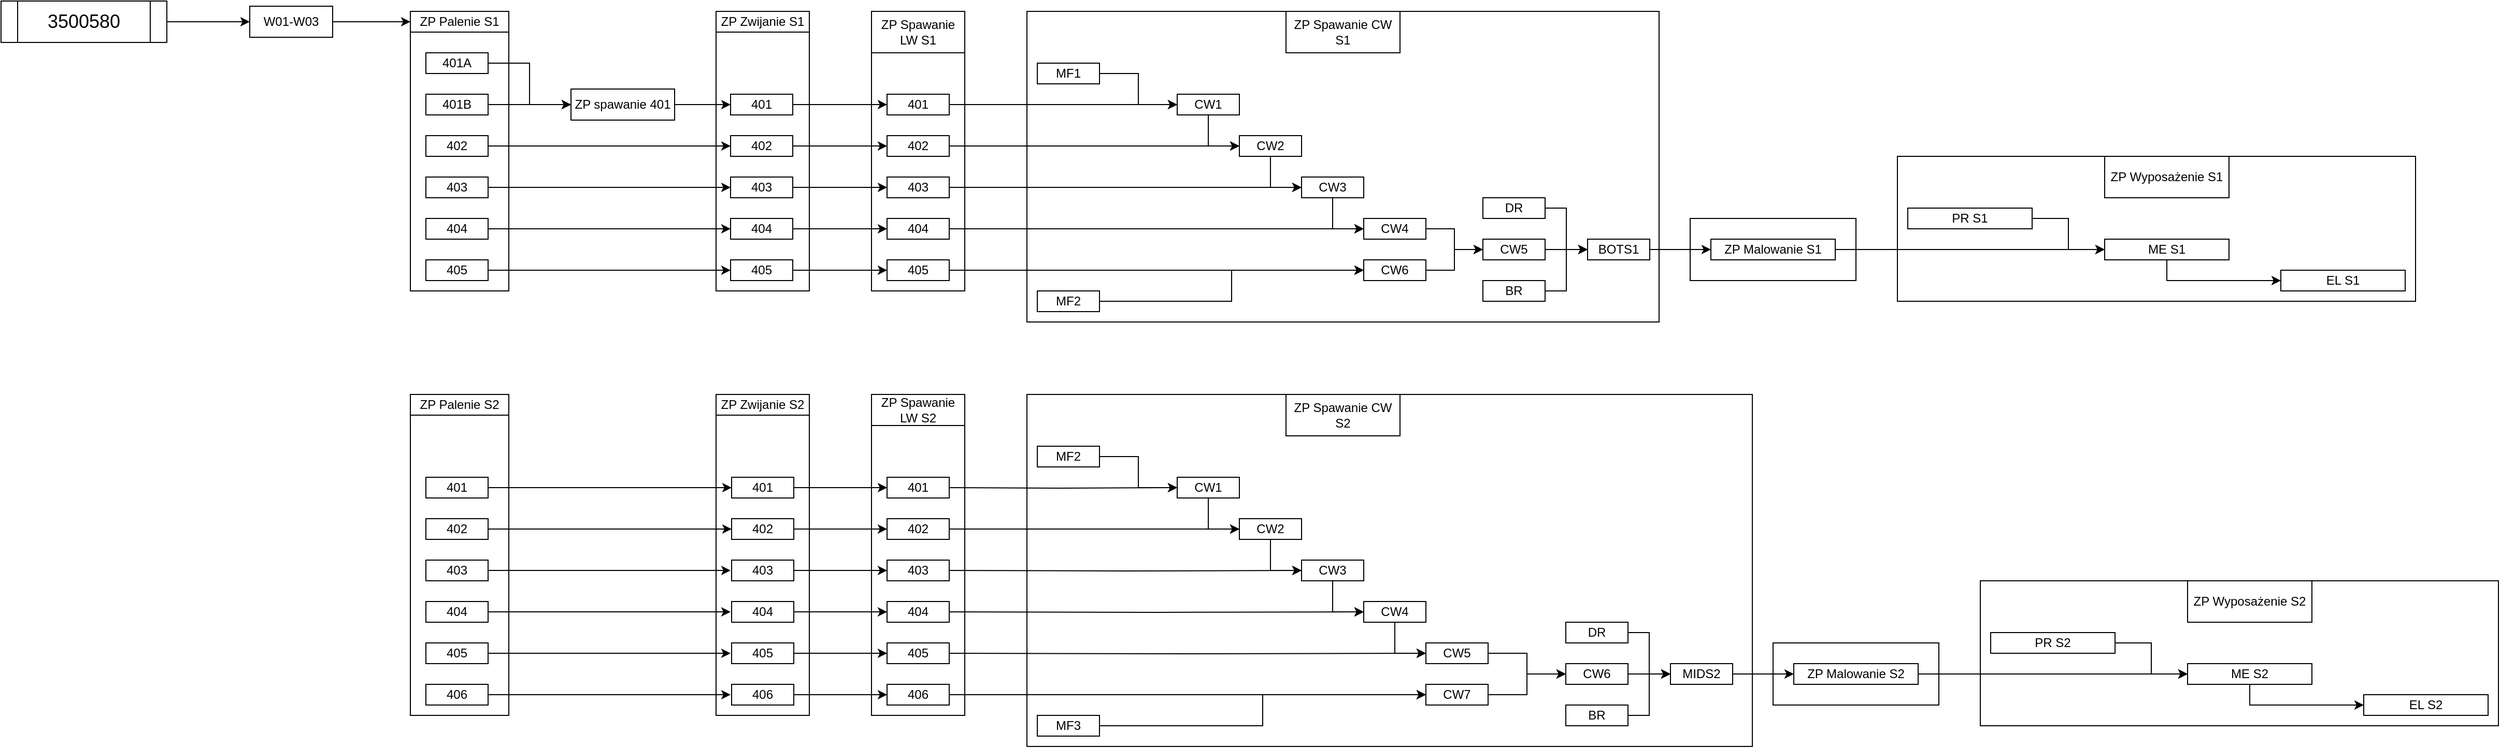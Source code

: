 <mxfile version="24.2.7" type="github">
  <diagram name="Strona-1" id="ludtMGKLYoNglBVRPGG5">
    <mxGraphModel dx="3790" dy="1580" grid="1" gridSize="10" guides="1" tooltips="1" connect="1" arrows="1" fold="1" page="1" pageScale="1" pageWidth="827" pageHeight="1169" math="0" shadow="0">
      <root>
        <mxCell id="0" />
        <mxCell id="1" parent="0" />
        <mxCell id="da1G7Z1QZZnTR9q6aklC-159" value="" style="rounded=0;whiteSpace=wrap;html=1;" vertex="1" parent="1">
          <mxGeometry x="1510" y="360" width="500" height="140" as="geometry" />
        </mxCell>
        <mxCell id="da1G7Z1QZZnTR9q6aklC-158" value="" style="rounded=0;whiteSpace=wrap;html=1;" vertex="1" parent="1">
          <mxGeometry x="1310" y="420" width="160" height="60" as="geometry" />
        </mxCell>
        <mxCell id="da1G7Z1QZZnTR9q6aklC-149" value="" style="rounded=0;whiteSpace=wrap;html=1;" vertex="1" parent="1">
          <mxGeometry x="670" y="220" width="610" height="300" as="geometry" />
        </mxCell>
        <mxCell id="da1G7Z1QZZnTR9q6aklC-117" value="" style="rounded=0;whiteSpace=wrap;html=1;" vertex="1" parent="1">
          <mxGeometry x="520" y="220" width="90" height="270" as="geometry" />
        </mxCell>
        <mxCell id="da1G7Z1QZZnTR9q6aklC-116" value="" style="rounded=0;whiteSpace=wrap;html=1;" vertex="1" parent="1">
          <mxGeometry x="75" y="220" width="95" height="270" as="geometry" />
        </mxCell>
        <mxCell id="da1G7Z1QZZnTR9q6aklC-115" value="" style="rounded=0;whiteSpace=wrap;html=1;" vertex="1" parent="1">
          <mxGeometry x="370" y="220" width="90" height="270" as="geometry" />
        </mxCell>
        <mxCell id="da1G7Z1QZZnTR9q6aklC-8" style="edgeStyle=orthogonalEdgeStyle;rounded=0;orthogonalLoop=1;jettySize=auto;html=1;exitX=1;exitY=0.5;exitDx=0;exitDy=0;entryX=0;entryY=0.5;entryDx=0;entryDy=0;" edge="1" parent="1" source="da1G7Z1QZZnTR9q6aklC-3" target="da1G7Z1QZZnTR9q6aklC-5">
          <mxGeometry relative="1" as="geometry">
            <mxPoint x="80" y="120" as="targetPoint" />
          </mxGeometry>
        </mxCell>
        <mxCell id="da1G7Z1QZZnTR9q6aklC-3" value="&lt;font style=&quot;font-size: 18px;&quot;&gt;3500580&lt;/font&gt;" style="shape=process;whiteSpace=wrap;html=1;backgroundOutline=1;" vertex="1" parent="1">
          <mxGeometry x="-320" y="210" width="160" height="40" as="geometry" />
        </mxCell>
        <mxCell id="da1G7Z1QZZnTR9q6aklC-26" style="edgeStyle=orthogonalEdgeStyle;rounded=0;orthogonalLoop=1;jettySize=auto;html=1;exitX=1;exitY=0.5;exitDx=0;exitDy=0;entryX=0;entryY=0.5;entryDx=0;entryDy=0;" edge="1" parent="1" source="da1G7Z1QZZnTR9q6aklC-5" target="da1G7Z1QZZnTR9q6aklC-11">
          <mxGeometry relative="1" as="geometry" />
        </mxCell>
        <mxCell id="da1G7Z1QZZnTR9q6aklC-5" value="W01-W03" style="rounded=0;whiteSpace=wrap;html=1;" vertex="1" parent="1">
          <mxGeometry x="-80" y="215" width="80" height="30" as="geometry" />
        </mxCell>
        <mxCell id="da1G7Z1QZZnTR9q6aklC-11" value="ZP Palenie S1" style="rounded=0;whiteSpace=wrap;html=1;" vertex="1" parent="1">
          <mxGeometry x="75" y="220" width="95" height="20" as="geometry" />
        </mxCell>
        <mxCell id="da1G7Z1QZZnTR9q6aklC-70" style="edgeStyle=orthogonalEdgeStyle;rounded=0;orthogonalLoop=1;jettySize=auto;html=1;exitX=1;exitY=0.5;exitDx=0;exitDy=0;entryX=0;entryY=0.5;entryDx=0;entryDy=0;" edge="1" parent="1" source="da1G7Z1QZZnTR9q6aklC-61" target="da1G7Z1QZZnTR9q6aklC-67">
          <mxGeometry relative="1" as="geometry">
            <mxPoint x="160" y="290" as="targetPoint" />
            <Array as="points">
              <mxPoint x="190" y="270" />
              <mxPoint x="190" y="310" />
            </Array>
          </mxGeometry>
        </mxCell>
        <mxCell id="da1G7Z1QZZnTR9q6aklC-61" value="401A" style="rounded=0;whiteSpace=wrap;html=1;" vertex="1" parent="1">
          <mxGeometry x="90" y="260" width="60" height="20" as="geometry" />
        </mxCell>
        <mxCell id="da1G7Z1QZZnTR9q6aklC-71" style="edgeStyle=orthogonalEdgeStyle;rounded=0;orthogonalLoop=1;jettySize=auto;html=1;exitX=1;exitY=0.5;exitDx=0;exitDy=0;entryX=0;entryY=0.5;entryDx=0;entryDy=0;" edge="1" parent="1" source="da1G7Z1QZZnTR9q6aklC-62" target="da1G7Z1QZZnTR9q6aklC-67">
          <mxGeometry relative="1" as="geometry">
            <mxPoint x="170" y="299.759" as="targetPoint" />
          </mxGeometry>
        </mxCell>
        <mxCell id="da1G7Z1QZZnTR9q6aklC-62" value="401B" style="rounded=0;whiteSpace=wrap;html=1;" vertex="1" parent="1">
          <mxGeometry x="90" y="300" width="60" height="20" as="geometry" />
        </mxCell>
        <mxCell id="da1G7Z1QZZnTR9q6aklC-79" style="edgeStyle=orthogonalEdgeStyle;rounded=0;orthogonalLoop=1;jettySize=auto;html=1;exitX=1;exitY=0.5;exitDx=0;exitDy=0;entryX=0;entryY=0.5;entryDx=0;entryDy=0;" edge="1" parent="1" source="da1G7Z1QZZnTR9q6aklC-63" target="da1G7Z1QZZnTR9q6aklC-74">
          <mxGeometry relative="1" as="geometry" />
        </mxCell>
        <mxCell id="da1G7Z1QZZnTR9q6aklC-63" value="402" style="rounded=0;whiteSpace=wrap;html=1;" vertex="1" parent="1">
          <mxGeometry x="90" y="340" width="60" height="20" as="geometry" />
        </mxCell>
        <mxCell id="da1G7Z1QZZnTR9q6aklC-80" style="edgeStyle=orthogonalEdgeStyle;rounded=0;orthogonalLoop=1;jettySize=auto;html=1;exitX=1;exitY=0.5;exitDx=0;exitDy=0;entryX=0;entryY=0.5;entryDx=0;entryDy=0;" edge="1" parent="1" source="da1G7Z1QZZnTR9q6aklC-64" target="da1G7Z1QZZnTR9q6aklC-75">
          <mxGeometry relative="1" as="geometry" />
        </mxCell>
        <mxCell id="da1G7Z1QZZnTR9q6aklC-64" value="403" style="rounded=0;whiteSpace=wrap;html=1;" vertex="1" parent="1">
          <mxGeometry x="90" y="380" width="60" height="20" as="geometry" />
        </mxCell>
        <mxCell id="da1G7Z1QZZnTR9q6aklC-81" style="edgeStyle=orthogonalEdgeStyle;rounded=0;orthogonalLoop=1;jettySize=auto;html=1;exitX=1;exitY=0.5;exitDx=0;exitDy=0;entryX=0;entryY=0.5;entryDx=0;entryDy=0;" edge="1" parent="1" source="da1G7Z1QZZnTR9q6aklC-65" target="da1G7Z1QZZnTR9q6aklC-76">
          <mxGeometry relative="1" as="geometry" />
        </mxCell>
        <mxCell id="da1G7Z1QZZnTR9q6aklC-65" value="404" style="rounded=0;whiteSpace=wrap;html=1;" vertex="1" parent="1">
          <mxGeometry x="90" y="420" width="60" height="20" as="geometry" />
        </mxCell>
        <mxCell id="da1G7Z1QZZnTR9q6aklC-82" style="edgeStyle=orthogonalEdgeStyle;rounded=0;orthogonalLoop=1;jettySize=auto;html=1;exitX=1;exitY=0.5;exitDx=0;exitDy=0;entryX=0;entryY=0.5;entryDx=0;entryDy=0;" edge="1" parent="1" source="da1G7Z1QZZnTR9q6aklC-66" target="da1G7Z1QZZnTR9q6aklC-77">
          <mxGeometry relative="1" as="geometry" />
        </mxCell>
        <mxCell id="da1G7Z1QZZnTR9q6aklC-66" value="405" style="rounded=0;whiteSpace=wrap;html=1;" vertex="1" parent="1">
          <mxGeometry x="90" y="460" width="60" height="20" as="geometry" />
        </mxCell>
        <mxCell id="da1G7Z1QZZnTR9q6aklC-78" style="edgeStyle=orthogonalEdgeStyle;rounded=0;orthogonalLoop=1;jettySize=auto;html=1;exitX=1;exitY=0.5;exitDx=0;exitDy=0;entryX=0;entryY=0.5;entryDx=0;entryDy=0;" edge="1" parent="1" source="da1G7Z1QZZnTR9q6aklC-67" target="da1G7Z1QZZnTR9q6aklC-73">
          <mxGeometry relative="1" as="geometry" />
        </mxCell>
        <mxCell id="da1G7Z1QZZnTR9q6aklC-67" value="ZP spawanie 401" style="rounded=0;whiteSpace=wrap;html=1;" vertex="1" parent="1">
          <mxGeometry x="230" y="295" width="100" height="30" as="geometry" />
        </mxCell>
        <mxCell id="da1G7Z1QZZnTR9q6aklC-72" value="ZP Zwijanie S1" style="rounded=0;whiteSpace=wrap;html=1;" vertex="1" parent="1">
          <mxGeometry x="370" y="220" width="90" height="20" as="geometry" />
        </mxCell>
        <mxCell id="da1G7Z1QZZnTR9q6aklC-89" style="edgeStyle=orthogonalEdgeStyle;rounded=0;orthogonalLoop=1;jettySize=auto;html=1;exitX=1;exitY=0.5;exitDx=0;exitDy=0;" edge="1" parent="1" source="da1G7Z1QZZnTR9q6aklC-73" target="da1G7Z1QZZnTR9q6aklC-84">
          <mxGeometry relative="1" as="geometry" />
        </mxCell>
        <mxCell id="da1G7Z1QZZnTR9q6aklC-73" value="401" style="rounded=0;whiteSpace=wrap;html=1;" vertex="1" parent="1">
          <mxGeometry x="384" y="300" width="60" height="20" as="geometry" />
        </mxCell>
        <mxCell id="da1G7Z1QZZnTR9q6aklC-90" style="edgeStyle=orthogonalEdgeStyle;rounded=0;orthogonalLoop=1;jettySize=auto;html=1;exitX=1;exitY=0.5;exitDx=0;exitDy=0;entryX=0;entryY=0.5;entryDx=0;entryDy=0;" edge="1" parent="1" source="da1G7Z1QZZnTR9q6aklC-74" target="da1G7Z1QZZnTR9q6aklC-85">
          <mxGeometry relative="1" as="geometry" />
        </mxCell>
        <mxCell id="da1G7Z1QZZnTR9q6aklC-74" value="402" style="rounded=0;whiteSpace=wrap;html=1;" vertex="1" parent="1">
          <mxGeometry x="384" y="340" width="60" height="20" as="geometry" />
        </mxCell>
        <mxCell id="da1G7Z1QZZnTR9q6aklC-91" style="edgeStyle=orthogonalEdgeStyle;rounded=0;orthogonalLoop=1;jettySize=auto;html=1;exitX=1;exitY=0.5;exitDx=0;exitDy=0;entryX=0;entryY=0.5;entryDx=0;entryDy=0;" edge="1" parent="1" source="da1G7Z1QZZnTR9q6aklC-75" target="da1G7Z1QZZnTR9q6aklC-86">
          <mxGeometry relative="1" as="geometry" />
        </mxCell>
        <mxCell id="da1G7Z1QZZnTR9q6aklC-75" value="403" style="rounded=0;whiteSpace=wrap;html=1;" vertex="1" parent="1">
          <mxGeometry x="384" y="380" width="60" height="20" as="geometry" />
        </mxCell>
        <mxCell id="da1G7Z1QZZnTR9q6aklC-92" style="edgeStyle=orthogonalEdgeStyle;rounded=0;orthogonalLoop=1;jettySize=auto;html=1;exitX=1;exitY=0.5;exitDx=0;exitDy=0;entryX=0;entryY=0.5;entryDx=0;entryDy=0;" edge="1" parent="1" source="da1G7Z1QZZnTR9q6aklC-76" target="da1G7Z1QZZnTR9q6aklC-87">
          <mxGeometry relative="1" as="geometry" />
        </mxCell>
        <mxCell id="da1G7Z1QZZnTR9q6aklC-76" value="404" style="rounded=0;whiteSpace=wrap;html=1;" vertex="1" parent="1">
          <mxGeometry x="384" y="420" width="60" height="20" as="geometry" />
        </mxCell>
        <mxCell id="da1G7Z1QZZnTR9q6aklC-93" style="edgeStyle=orthogonalEdgeStyle;rounded=0;orthogonalLoop=1;jettySize=auto;html=1;exitX=1;exitY=0.5;exitDx=0;exitDy=0;entryX=0;entryY=0.5;entryDx=0;entryDy=0;" edge="1" parent="1" source="da1G7Z1QZZnTR9q6aklC-77" target="da1G7Z1QZZnTR9q6aklC-88">
          <mxGeometry relative="1" as="geometry" />
        </mxCell>
        <mxCell id="da1G7Z1QZZnTR9q6aklC-77" value="405" style="rounded=0;whiteSpace=wrap;html=1;" vertex="1" parent="1">
          <mxGeometry x="384" y="460" width="60" height="20" as="geometry" />
        </mxCell>
        <mxCell id="da1G7Z1QZZnTR9q6aklC-83" value="ZP Spawanie LW S1" style="rounded=0;whiteSpace=wrap;html=1;" vertex="1" parent="1">
          <mxGeometry x="520" y="220" width="90" height="40" as="geometry" />
        </mxCell>
        <mxCell id="da1G7Z1QZZnTR9q6aklC-105" style="edgeStyle=orthogonalEdgeStyle;rounded=0;orthogonalLoop=1;jettySize=auto;html=1;exitX=1;exitY=0.5;exitDx=0;exitDy=0;entryX=0;entryY=0.5;entryDx=0;entryDy=0;" edge="1" parent="1" source="da1G7Z1QZZnTR9q6aklC-84" target="da1G7Z1QZZnTR9q6aklC-96">
          <mxGeometry relative="1" as="geometry" />
        </mxCell>
        <mxCell id="da1G7Z1QZZnTR9q6aklC-84" value="401" style="rounded=0;whiteSpace=wrap;html=1;" vertex="1" parent="1">
          <mxGeometry x="535" y="300" width="60" height="20" as="geometry" />
        </mxCell>
        <mxCell id="da1G7Z1QZZnTR9q6aklC-108" style="edgeStyle=orthogonalEdgeStyle;rounded=0;orthogonalLoop=1;jettySize=auto;html=1;exitX=1;exitY=0.5;exitDx=0;exitDy=0;entryX=0;entryY=0.5;entryDx=0;entryDy=0;" edge="1" parent="1" source="da1G7Z1QZZnTR9q6aklC-85" target="da1G7Z1QZZnTR9q6aklC-107">
          <mxGeometry relative="1" as="geometry">
            <Array as="points">
              <mxPoint x="660" y="350" />
              <mxPoint x="660" y="350" />
            </Array>
          </mxGeometry>
        </mxCell>
        <mxCell id="da1G7Z1QZZnTR9q6aklC-85" value="402" style="rounded=0;whiteSpace=wrap;html=1;" vertex="1" parent="1">
          <mxGeometry x="535" y="340" width="60" height="20" as="geometry" />
        </mxCell>
        <mxCell id="da1G7Z1QZZnTR9q6aklC-112" style="edgeStyle=orthogonalEdgeStyle;rounded=0;orthogonalLoop=1;jettySize=auto;html=1;exitX=1;exitY=0.5;exitDx=0;exitDy=0;entryX=0;entryY=0.5;entryDx=0;entryDy=0;" edge="1" parent="1" source="da1G7Z1QZZnTR9q6aklC-86" target="da1G7Z1QZZnTR9q6aklC-110">
          <mxGeometry relative="1" as="geometry" />
        </mxCell>
        <mxCell id="da1G7Z1QZZnTR9q6aklC-86" value="403" style="rounded=0;whiteSpace=wrap;html=1;" vertex="1" parent="1">
          <mxGeometry x="535" y="380" width="60" height="20" as="geometry" />
        </mxCell>
        <mxCell id="da1G7Z1QZZnTR9q6aklC-124" style="edgeStyle=orthogonalEdgeStyle;rounded=0;orthogonalLoop=1;jettySize=auto;html=1;exitX=1;exitY=0.5;exitDx=0;exitDy=0;entryX=0;entryY=0.5;entryDx=0;entryDy=0;" edge="1" parent="1" source="da1G7Z1QZZnTR9q6aklC-87" target="da1G7Z1QZZnTR9q6aklC-122">
          <mxGeometry relative="1" as="geometry" />
        </mxCell>
        <mxCell id="da1G7Z1QZZnTR9q6aklC-87" value="404" style="rounded=0;whiteSpace=wrap;html=1;" vertex="1" parent="1">
          <mxGeometry x="535" y="420" width="60" height="20" as="geometry" />
        </mxCell>
        <mxCell id="da1G7Z1QZZnTR9q6aklC-127" style="edgeStyle=orthogonalEdgeStyle;rounded=0;orthogonalLoop=1;jettySize=auto;html=1;exitX=1;exitY=0.5;exitDx=0;exitDy=0;" edge="1" parent="1" source="da1G7Z1QZZnTR9q6aklC-88" target="da1G7Z1QZZnTR9q6aklC-125">
          <mxGeometry relative="1" as="geometry" />
        </mxCell>
        <mxCell id="da1G7Z1QZZnTR9q6aklC-88" value="405" style="rounded=0;whiteSpace=wrap;html=1;" vertex="1" parent="1">
          <mxGeometry x="535" y="460" width="60" height="20" as="geometry" />
        </mxCell>
        <mxCell id="da1G7Z1QZZnTR9q6aklC-94" value="ZP Spawanie CW S1" style="rounded=0;whiteSpace=wrap;html=1;" vertex="1" parent="1">
          <mxGeometry x="920" y="220" width="110" height="40" as="geometry" />
        </mxCell>
        <mxCell id="da1G7Z1QZZnTR9q6aklC-144" style="edgeStyle=orthogonalEdgeStyle;rounded=0;orthogonalLoop=1;jettySize=auto;html=1;exitX=1;exitY=0.5;exitDx=0;exitDy=0;entryX=0;entryY=0.5;entryDx=0;entryDy=0;" edge="1" parent="1" source="da1G7Z1QZZnTR9q6aklC-95" target="da1G7Z1QZZnTR9q6aklC-96">
          <mxGeometry relative="1" as="geometry" />
        </mxCell>
        <mxCell id="da1G7Z1QZZnTR9q6aklC-95" value="MF1" style="rounded=0;whiteSpace=wrap;html=1;" vertex="1" parent="1">
          <mxGeometry x="680" y="270" width="60" height="20" as="geometry" />
        </mxCell>
        <mxCell id="da1G7Z1QZZnTR9q6aklC-145" style="edgeStyle=orthogonalEdgeStyle;rounded=0;orthogonalLoop=1;jettySize=auto;html=1;exitX=0.5;exitY=1;exitDx=0;exitDy=0;entryX=0;entryY=0.5;entryDx=0;entryDy=0;" edge="1" parent="1" source="da1G7Z1QZZnTR9q6aklC-96" target="da1G7Z1QZZnTR9q6aklC-107">
          <mxGeometry relative="1" as="geometry" />
        </mxCell>
        <mxCell id="da1G7Z1QZZnTR9q6aklC-96" value="CW1" style="rounded=0;whiteSpace=wrap;html=1;" vertex="1" parent="1">
          <mxGeometry x="815" y="300" width="60" height="20" as="geometry" />
        </mxCell>
        <mxCell id="da1G7Z1QZZnTR9q6aklC-146" style="edgeStyle=orthogonalEdgeStyle;rounded=0;orthogonalLoop=1;jettySize=auto;html=1;exitX=0.5;exitY=1;exitDx=0;exitDy=0;entryX=0;entryY=0.5;entryDx=0;entryDy=0;" edge="1" parent="1" source="da1G7Z1QZZnTR9q6aklC-107" target="da1G7Z1QZZnTR9q6aklC-110">
          <mxGeometry relative="1" as="geometry" />
        </mxCell>
        <mxCell id="da1G7Z1QZZnTR9q6aklC-107" value="CW2" style="rounded=0;whiteSpace=wrap;html=1;" vertex="1" parent="1">
          <mxGeometry x="875" y="340" width="60" height="20" as="geometry" />
        </mxCell>
        <mxCell id="da1G7Z1QZZnTR9q6aklC-147" style="edgeStyle=orthogonalEdgeStyle;rounded=0;orthogonalLoop=1;jettySize=auto;html=1;exitX=0.5;exitY=1;exitDx=0;exitDy=0;entryX=0;entryY=0.5;entryDx=0;entryDy=0;" edge="1" parent="1" source="da1G7Z1QZZnTR9q6aklC-110" target="da1G7Z1QZZnTR9q6aklC-122">
          <mxGeometry relative="1" as="geometry" />
        </mxCell>
        <mxCell id="da1G7Z1QZZnTR9q6aklC-110" value="CW3" style="rounded=0;whiteSpace=wrap;html=1;" vertex="1" parent="1">
          <mxGeometry x="935" y="380" width="60" height="20" as="geometry" />
        </mxCell>
        <mxCell id="da1G7Z1QZZnTR9q6aklC-130" style="edgeStyle=orthogonalEdgeStyle;rounded=0;orthogonalLoop=1;jettySize=auto;html=1;exitX=1;exitY=0.5;exitDx=0;exitDy=0;entryX=0;entryY=0.5;entryDx=0;entryDy=0;" edge="1" parent="1" source="da1G7Z1QZZnTR9q6aklC-122" target="da1G7Z1QZZnTR9q6aklC-129">
          <mxGeometry relative="1" as="geometry" />
        </mxCell>
        <mxCell id="da1G7Z1QZZnTR9q6aklC-122" value="CW4" style="rounded=0;whiteSpace=wrap;html=1;" vertex="1" parent="1">
          <mxGeometry x="995" y="420" width="60" height="20" as="geometry" />
        </mxCell>
        <mxCell id="da1G7Z1QZZnTR9q6aklC-131" style="edgeStyle=orthogonalEdgeStyle;rounded=0;orthogonalLoop=1;jettySize=auto;html=1;exitX=1;exitY=0.5;exitDx=0;exitDy=0;entryX=0;entryY=0.5;entryDx=0;entryDy=0;" edge="1" parent="1" source="da1G7Z1QZZnTR9q6aklC-125" target="da1G7Z1QZZnTR9q6aklC-129">
          <mxGeometry relative="1" as="geometry" />
        </mxCell>
        <mxCell id="da1G7Z1QZZnTR9q6aklC-125" value="CW6" style="rounded=0;whiteSpace=wrap;html=1;" vertex="1" parent="1">
          <mxGeometry x="995" y="460" width="60" height="20" as="geometry" />
        </mxCell>
        <mxCell id="da1G7Z1QZZnTR9q6aklC-148" style="edgeStyle=orthogonalEdgeStyle;rounded=0;orthogonalLoop=1;jettySize=auto;html=1;exitX=1;exitY=0.5;exitDx=0;exitDy=0;entryX=0;entryY=0.5;entryDx=0;entryDy=0;" edge="1" parent="1" source="da1G7Z1QZZnTR9q6aklC-126" target="da1G7Z1QZZnTR9q6aklC-125">
          <mxGeometry relative="1" as="geometry" />
        </mxCell>
        <mxCell id="da1G7Z1QZZnTR9q6aklC-126" value="MF2" style="rounded=0;whiteSpace=wrap;html=1;" vertex="1" parent="1">
          <mxGeometry x="680" y="490" width="60" height="20" as="geometry" />
        </mxCell>
        <mxCell id="da1G7Z1QZZnTR9q6aklC-140" style="edgeStyle=orthogonalEdgeStyle;rounded=0;orthogonalLoop=1;jettySize=auto;html=1;exitX=1;exitY=0.5;exitDx=0;exitDy=0;" edge="1" parent="1" source="da1G7Z1QZZnTR9q6aklC-129" target="da1G7Z1QZZnTR9q6aklC-138">
          <mxGeometry relative="1" as="geometry" />
        </mxCell>
        <mxCell id="da1G7Z1QZZnTR9q6aklC-129" value="CW5" style="rounded=0;whiteSpace=wrap;html=1;" vertex="1" parent="1">
          <mxGeometry x="1110" y="440" width="60" height="20" as="geometry" />
        </mxCell>
        <mxCell id="da1G7Z1QZZnTR9q6aklC-142" style="edgeStyle=orthogonalEdgeStyle;rounded=0;orthogonalLoop=1;jettySize=auto;html=1;exitX=1;exitY=0.5;exitDx=0;exitDy=0;entryX=0;entryY=0.5;entryDx=0;entryDy=0;" edge="1" parent="1" source="da1G7Z1QZZnTR9q6aklC-136" target="da1G7Z1QZZnTR9q6aklC-138">
          <mxGeometry relative="1" as="geometry" />
        </mxCell>
        <mxCell id="da1G7Z1QZZnTR9q6aklC-136" value="BR" style="rounded=0;whiteSpace=wrap;html=1;" vertex="1" parent="1">
          <mxGeometry x="1110" y="480" width="60" height="20" as="geometry" />
        </mxCell>
        <mxCell id="da1G7Z1QZZnTR9q6aklC-143" style="edgeStyle=orthogonalEdgeStyle;rounded=0;orthogonalLoop=1;jettySize=auto;html=1;exitX=1;exitY=0.5;exitDx=0;exitDy=0;entryX=0;entryY=0.5;entryDx=0;entryDy=0;" edge="1" parent="1" source="da1G7Z1QZZnTR9q6aklC-137" target="da1G7Z1QZZnTR9q6aklC-138">
          <mxGeometry relative="1" as="geometry" />
        </mxCell>
        <mxCell id="da1G7Z1QZZnTR9q6aklC-137" value="DR" style="rounded=0;whiteSpace=wrap;html=1;" vertex="1" parent="1">
          <mxGeometry x="1110" y="400" width="60" height="20" as="geometry" />
        </mxCell>
        <mxCell id="da1G7Z1QZZnTR9q6aklC-151" style="edgeStyle=orthogonalEdgeStyle;rounded=0;orthogonalLoop=1;jettySize=auto;html=1;exitX=1;exitY=0.5;exitDx=0;exitDy=0;entryX=0;entryY=0.5;entryDx=0;entryDy=0;" edge="1" parent="1" source="da1G7Z1QZZnTR9q6aklC-138" target="da1G7Z1QZZnTR9q6aklC-150">
          <mxGeometry relative="1" as="geometry" />
        </mxCell>
        <mxCell id="da1G7Z1QZZnTR9q6aklC-138" value="BOTS1" style="rounded=0;whiteSpace=wrap;html=1;" vertex="1" parent="1">
          <mxGeometry x="1211" y="440" width="60" height="20" as="geometry" />
        </mxCell>
        <mxCell id="da1G7Z1QZZnTR9q6aklC-155" style="edgeStyle=orthogonalEdgeStyle;rounded=0;orthogonalLoop=1;jettySize=auto;html=1;exitX=1;exitY=0.5;exitDx=0;exitDy=0;entryX=0;entryY=0.5;entryDx=0;entryDy=0;" edge="1" parent="1" source="da1G7Z1QZZnTR9q6aklC-150" target="da1G7Z1QZZnTR9q6aklC-153">
          <mxGeometry relative="1" as="geometry">
            <Array as="points">
              <mxPoint x="1610" y="450" />
              <mxPoint x="1610" y="450" />
            </Array>
          </mxGeometry>
        </mxCell>
        <mxCell id="da1G7Z1QZZnTR9q6aklC-150" value="ZP Malowanie S1" style="rounded=0;whiteSpace=wrap;html=1;" vertex="1" parent="1">
          <mxGeometry x="1330" y="440" width="120" height="20" as="geometry" />
        </mxCell>
        <mxCell id="da1G7Z1QZZnTR9q6aklC-154" style="edgeStyle=orthogonalEdgeStyle;rounded=0;orthogonalLoop=1;jettySize=auto;html=1;exitX=1;exitY=0.5;exitDx=0;exitDy=0;entryX=0;entryY=0.5;entryDx=0;entryDy=0;" edge="1" parent="1" source="da1G7Z1QZZnTR9q6aklC-152" target="da1G7Z1QZZnTR9q6aklC-153">
          <mxGeometry relative="1" as="geometry" />
        </mxCell>
        <mxCell id="da1G7Z1QZZnTR9q6aklC-152" value="PR S1" style="rounded=0;whiteSpace=wrap;html=1;" vertex="1" parent="1">
          <mxGeometry x="1520" y="410" width="120" height="20" as="geometry" />
        </mxCell>
        <mxCell id="da1G7Z1QZZnTR9q6aklC-157" style="edgeStyle=orthogonalEdgeStyle;rounded=0;orthogonalLoop=1;jettySize=auto;html=1;exitX=0.5;exitY=1;exitDx=0;exitDy=0;entryX=0;entryY=0.5;entryDx=0;entryDy=0;" edge="1" parent="1" source="da1G7Z1QZZnTR9q6aklC-153" target="da1G7Z1QZZnTR9q6aklC-156">
          <mxGeometry relative="1" as="geometry" />
        </mxCell>
        <mxCell id="da1G7Z1QZZnTR9q6aklC-153" value="ME S1" style="rounded=0;whiteSpace=wrap;html=1;" vertex="1" parent="1">
          <mxGeometry x="1710" y="440" width="120" height="20" as="geometry" />
        </mxCell>
        <mxCell id="da1G7Z1QZZnTR9q6aklC-156" value="EL S1" style="rounded=0;whiteSpace=wrap;html=1;" vertex="1" parent="1">
          <mxGeometry x="1880" y="470" width="120" height="20" as="geometry" />
        </mxCell>
        <mxCell id="da1G7Z1QZZnTR9q6aklC-160" value="ZP Wyposażenie S1" style="rounded=0;whiteSpace=wrap;html=1;" vertex="1" parent="1">
          <mxGeometry x="1710" y="360" width="120" height="40" as="geometry" />
        </mxCell>
        <mxCell id="da1G7Z1QZZnTR9q6aklC-161" value="" style="rounded=0;whiteSpace=wrap;html=1;" vertex="1" parent="1">
          <mxGeometry x="1590" y="770" width="500" height="140" as="geometry" />
        </mxCell>
        <mxCell id="da1G7Z1QZZnTR9q6aklC-162" value="" style="rounded=0;whiteSpace=wrap;html=1;" vertex="1" parent="1">
          <mxGeometry x="1390" y="830" width="160" height="60" as="geometry" />
        </mxCell>
        <mxCell id="da1G7Z1QZZnTR9q6aklC-163" value="" style="rounded=0;whiteSpace=wrap;html=1;" vertex="1" parent="1">
          <mxGeometry x="670" y="590" width="700" height="340" as="geometry" />
        </mxCell>
        <mxCell id="da1G7Z1QZZnTR9q6aklC-164" value="" style="rounded=0;whiteSpace=wrap;html=1;" vertex="1" parent="1">
          <mxGeometry x="520" y="590" width="90" height="310" as="geometry" />
        </mxCell>
        <mxCell id="da1G7Z1QZZnTR9q6aklC-165" value="" style="rounded=0;whiteSpace=wrap;html=1;" vertex="1" parent="1">
          <mxGeometry x="75" y="590" width="95" height="310" as="geometry" />
        </mxCell>
        <mxCell id="da1G7Z1QZZnTR9q6aklC-166" value="" style="rounded=0;whiteSpace=wrap;html=1;" vertex="1" parent="1">
          <mxGeometry x="370" y="590" width="90" height="310" as="geometry" />
        </mxCell>
        <mxCell id="da1G7Z1QZZnTR9q6aklC-167" value="ZP Palenie S2" style="rounded=0;whiteSpace=wrap;html=1;" vertex="1" parent="1">
          <mxGeometry x="75" y="590" width="95" height="20" as="geometry" />
        </mxCell>
        <mxCell id="da1G7Z1QZZnTR9q6aklC-249" style="edgeStyle=orthogonalEdgeStyle;rounded=0;orthogonalLoop=1;jettySize=auto;html=1;exitX=1;exitY=0.5;exitDx=0;exitDy=0;" edge="1" parent="1" source="da1G7Z1QZZnTR9q6aklC-169" target="da1G7Z1QZZnTR9q6aklC-237">
          <mxGeometry relative="1" as="geometry" />
        </mxCell>
        <mxCell id="da1G7Z1QZZnTR9q6aklC-169" value="401" style="rounded=0;whiteSpace=wrap;html=1;" vertex="1" parent="1">
          <mxGeometry x="90" y="670" width="60" height="20" as="geometry" />
        </mxCell>
        <mxCell id="da1G7Z1QZZnTR9q6aklC-250" style="edgeStyle=orthogonalEdgeStyle;rounded=0;orthogonalLoop=1;jettySize=auto;html=1;exitX=1;exitY=0.5;exitDx=0;exitDy=0;" edge="1" parent="1" source="da1G7Z1QZZnTR9q6aklC-171" target="da1G7Z1QZZnTR9q6aklC-238">
          <mxGeometry relative="1" as="geometry" />
        </mxCell>
        <mxCell id="da1G7Z1QZZnTR9q6aklC-171" value="402" style="rounded=0;whiteSpace=wrap;html=1;" vertex="1" parent="1">
          <mxGeometry x="90" y="710" width="60" height="20" as="geometry" />
        </mxCell>
        <mxCell id="da1G7Z1QZZnTR9q6aklC-172" style="edgeStyle=orthogonalEdgeStyle;rounded=0;orthogonalLoop=1;jettySize=auto;html=1;exitX=1;exitY=0.5;exitDx=0;exitDy=0;entryX=0;entryY=0.5;entryDx=0;entryDy=0;" edge="1" parent="1" source="da1G7Z1QZZnTR9q6aklC-173">
          <mxGeometry relative="1" as="geometry">
            <mxPoint x="384" y="760" as="targetPoint" />
          </mxGeometry>
        </mxCell>
        <mxCell id="da1G7Z1QZZnTR9q6aklC-173" value="403" style="rounded=0;whiteSpace=wrap;html=1;" vertex="1" parent="1">
          <mxGeometry x="90" y="750" width="60" height="20" as="geometry" />
        </mxCell>
        <mxCell id="da1G7Z1QZZnTR9q6aklC-174" style="edgeStyle=orthogonalEdgeStyle;rounded=0;orthogonalLoop=1;jettySize=auto;html=1;exitX=1;exitY=0.5;exitDx=0;exitDy=0;entryX=0;entryY=0.5;entryDx=0;entryDy=0;" edge="1" parent="1" source="da1G7Z1QZZnTR9q6aklC-175">
          <mxGeometry relative="1" as="geometry">
            <mxPoint x="384" y="800" as="targetPoint" />
          </mxGeometry>
        </mxCell>
        <mxCell id="da1G7Z1QZZnTR9q6aklC-175" value="404" style="rounded=0;whiteSpace=wrap;html=1;" vertex="1" parent="1">
          <mxGeometry x="90" y="790" width="60" height="20" as="geometry" />
        </mxCell>
        <mxCell id="da1G7Z1QZZnTR9q6aklC-176" style="edgeStyle=orthogonalEdgeStyle;rounded=0;orthogonalLoop=1;jettySize=auto;html=1;exitX=1;exitY=0.5;exitDx=0;exitDy=0;entryX=0;entryY=0.5;entryDx=0;entryDy=0;" edge="1" parent="1" source="da1G7Z1QZZnTR9q6aklC-177">
          <mxGeometry relative="1" as="geometry">
            <mxPoint x="384" y="840" as="targetPoint" />
          </mxGeometry>
        </mxCell>
        <mxCell id="da1G7Z1QZZnTR9q6aklC-177" value="405" style="rounded=0;whiteSpace=wrap;html=1;" vertex="1" parent="1">
          <mxGeometry x="90" y="830" width="60" height="20" as="geometry" />
        </mxCell>
        <mxCell id="da1G7Z1QZZnTR9q6aklC-178" style="edgeStyle=orthogonalEdgeStyle;rounded=0;orthogonalLoop=1;jettySize=auto;html=1;exitX=1;exitY=0.5;exitDx=0;exitDy=0;entryX=0;entryY=0.5;entryDx=0;entryDy=0;" edge="1" parent="1" source="da1G7Z1QZZnTR9q6aklC-179">
          <mxGeometry relative="1" as="geometry">
            <mxPoint x="384" y="880" as="targetPoint" />
          </mxGeometry>
        </mxCell>
        <mxCell id="da1G7Z1QZZnTR9q6aklC-179" value="406" style="rounded=0;whiteSpace=wrap;html=1;" vertex="1" parent="1">
          <mxGeometry x="90" y="870" width="60" height="20" as="geometry" />
        </mxCell>
        <mxCell id="da1G7Z1QZZnTR9q6aklC-182" value="ZP Zwijanie S2" style="rounded=0;whiteSpace=wrap;html=1;" vertex="1" parent="1">
          <mxGeometry x="370" y="590" width="90" height="20" as="geometry" />
        </mxCell>
        <mxCell id="da1G7Z1QZZnTR9q6aklC-193" value="ZP Spawanie LW S2" style="rounded=0;whiteSpace=wrap;html=1;" vertex="1" parent="1">
          <mxGeometry x="520" y="590" width="90" height="30" as="geometry" />
        </mxCell>
        <mxCell id="da1G7Z1QZZnTR9q6aklC-194" style="edgeStyle=orthogonalEdgeStyle;rounded=0;orthogonalLoop=1;jettySize=auto;html=1;exitX=1;exitY=0.5;exitDx=0;exitDy=0;entryX=0;entryY=0.5;entryDx=0;entryDy=0;" edge="1" parent="1" target="da1G7Z1QZZnTR9q6aklC-208">
          <mxGeometry relative="1" as="geometry">
            <mxPoint x="595" y="680" as="sourcePoint" />
          </mxGeometry>
        </mxCell>
        <mxCell id="da1G7Z1QZZnTR9q6aklC-196" style="edgeStyle=orthogonalEdgeStyle;rounded=0;orthogonalLoop=1;jettySize=auto;html=1;exitX=1;exitY=0.5;exitDx=0;exitDy=0;entryX=0;entryY=0.5;entryDx=0;entryDy=0;" edge="1" parent="1" target="da1G7Z1QZZnTR9q6aklC-210">
          <mxGeometry relative="1" as="geometry">
            <Array as="points">
              <mxPoint x="660" y="720" />
              <mxPoint x="660" y="720" />
            </Array>
            <mxPoint x="595" y="720" as="sourcePoint" />
          </mxGeometry>
        </mxCell>
        <mxCell id="da1G7Z1QZZnTR9q6aklC-198" style="edgeStyle=orthogonalEdgeStyle;rounded=0;orthogonalLoop=1;jettySize=auto;html=1;exitX=1;exitY=0.5;exitDx=0;exitDy=0;entryX=0;entryY=0.5;entryDx=0;entryDy=0;" edge="1" parent="1" target="da1G7Z1QZZnTR9q6aklC-212">
          <mxGeometry relative="1" as="geometry">
            <mxPoint x="595" y="760" as="sourcePoint" />
          </mxGeometry>
        </mxCell>
        <mxCell id="da1G7Z1QZZnTR9q6aklC-200" style="edgeStyle=orthogonalEdgeStyle;rounded=0;orthogonalLoop=1;jettySize=auto;html=1;exitX=1;exitY=0.5;exitDx=0;exitDy=0;entryX=0;entryY=0.5;entryDx=0;entryDy=0;" edge="1" parent="1" target="da1G7Z1QZZnTR9q6aklC-214">
          <mxGeometry relative="1" as="geometry">
            <mxPoint x="595" y="800" as="sourcePoint" />
          </mxGeometry>
        </mxCell>
        <mxCell id="da1G7Z1QZZnTR9q6aklC-202" style="edgeStyle=orthogonalEdgeStyle;rounded=0;orthogonalLoop=1;jettySize=auto;html=1;exitX=1;exitY=0.5;exitDx=0;exitDy=0;" edge="1" parent="1" target="da1G7Z1QZZnTR9q6aklC-257">
          <mxGeometry relative="1" as="geometry">
            <mxPoint x="595" y="840" as="sourcePoint" />
          </mxGeometry>
        </mxCell>
        <mxCell id="da1G7Z1QZZnTR9q6aklC-204" value="ZP Spawanie CW S2" style="rounded=0;whiteSpace=wrap;html=1;" vertex="1" parent="1">
          <mxGeometry x="920" y="590" width="110" height="40" as="geometry" />
        </mxCell>
        <mxCell id="da1G7Z1QZZnTR9q6aklC-205" style="edgeStyle=orthogonalEdgeStyle;rounded=0;orthogonalLoop=1;jettySize=auto;html=1;exitX=1;exitY=0.5;exitDx=0;exitDy=0;entryX=0;entryY=0.5;entryDx=0;entryDy=0;" edge="1" parent="1" source="da1G7Z1QZZnTR9q6aklC-206" target="da1G7Z1QZZnTR9q6aklC-208">
          <mxGeometry relative="1" as="geometry" />
        </mxCell>
        <mxCell id="da1G7Z1QZZnTR9q6aklC-206" value="MF2" style="rounded=0;whiteSpace=wrap;html=1;" vertex="1" parent="1">
          <mxGeometry x="680" y="640" width="60" height="20" as="geometry" />
        </mxCell>
        <mxCell id="da1G7Z1QZZnTR9q6aklC-207" style="edgeStyle=orthogonalEdgeStyle;rounded=0;orthogonalLoop=1;jettySize=auto;html=1;exitX=0.5;exitY=1;exitDx=0;exitDy=0;entryX=0;entryY=0.5;entryDx=0;entryDy=0;" edge="1" parent="1" source="da1G7Z1QZZnTR9q6aklC-208" target="da1G7Z1QZZnTR9q6aklC-210">
          <mxGeometry relative="1" as="geometry" />
        </mxCell>
        <mxCell id="da1G7Z1QZZnTR9q6aklC-208" value="CW1" style="rounded=0;whiteSpace=wrap;html=1;" vertex="1" parent="1">
          <mxGeometry x="815" y="670" width="60" height="20" as="geometry" />
        </mxCell>
        <mxCell id="da1G7Z1QZZnTR9q6aklC-209" style="edgeStyle=orthogonalEdgeStyle;rounded=0;orthogonalLoop=1;jettySize=auto;html=1;exitX=0.5;exitY=1;exitDx=0;exitDy=0;entryX=0;entryY=0.5;entryDx=0;entryDy=0;" edge="1" parent="1" source="da1G7Z1QZZnTR9q6aklC-210" target="da1G7Z1QZZnTR9q6aklC-212">
          <mxGeometry relative="1" as="geometry" />
        </mxCell>
        <mxCell id="da1G7Z1QZZnTR9q6aklC-210" value="CW2" style="rounded=0;whiteSpace=wrap;html=1;" vertex="1" parent="1">
          <mxGeometry x="875" y="710" width="60" height="20" as="geometry" />
        </mxCell>
        <mxCell id="da1G7Z1QZZnTR9q6aklC-211" style="edgeStyle=orthogonalEdgeStyle;rounded=0;orthogonalLoop=1;jettySize=auto;html=1;exitX=0.5;exitY=1;exitDx=0;exitDy=0;entryX=0;entryY=0.5;entryDx=0;entryDy=0;" edge="1" parent="1" source="da1G7Z1QZZnTR9q6aklC-212" target="da1G7Z1QZZnTR9q6aklC-214">
          <mxGeometry relative="1" as="geometry" />
        </mxCell>
        <mxCell id="da1G7Z1QZZnTR9q6aklC-212" value="CW3" style="rounded=0;whiteSpace=wrap;html=1;" vertex="1" parent="1">
          <mxGeometry x="935" y="750" width="60" height="20" as="geometry" />
        </mxCell>
        <mxCell id="da1G7Z1QZZnTR9q6aklC-258" style="edgeStyle=orthogonalEdgeStyle;rounded=0;orthogonalLoop=1;jettySize=auto;html=1;exitX=0.5;exitY=1;exitDx=0;exitDy=0;entryX=0;entryY=0.5;entryDx=0;entryDy=0;" edge="1" parent="1" source="da1G7Z1QZZnTR9q6aklC-214" target="da1G7Z1QZZnTR9q6aklC-257">
          <mxGeometry relative="1" as="geometry" />
        </mxCell>
        <mxCell id="da1G7Z1QZZnTR9q6aklC-214" value="CW4" style="rounded=0;whiteSpace=wrap;html=1;" vertex="1" parent="1">
          <mxGeometry x="995" y="790" width="60" height="20" as="geometry" />
        </mxCell>
        <mxCell id="da1G7Z1QZZnTR9q6aklC-215" style="edgeStyle=orthogonalEdgeStyle;rounded=0;orthogonalLoop=1;jettySize=auto;html=1;exitX=1;exitY=0.5;exitDx=0;exitDy=0;entryX=0;entryY=0.5;entryDx=0;entryDy=0;" edge="1" parent="1" source="da1G7Z1QZZnTR9q6aklC-216" target="da1G7Z1QZZnTR9q6aklC-220">
          <mxGeometry relative="1" as="geometry" />
        </mxCell>
        <mxCell id="da1G7Z1QZZnTR9q6aklC-216" value="CW7" style="rounded=0;whiteSpace=wrap;html=1;" vertex="1" parent="1">
          <mxGeometry x="1055" y="870" width="60" height="20" as="geometry" />
        </mxCell>
        <mxCell id="da1G7Z1QZZnTR9q6aklC-217" style="edgeStyle=orthogonalEdgeStyle;rounded=0;orthogonalLoop=1;jettySize=auto;html=1;exitX=1;exitY=0.5;exitDx=0;exitDy=0;entryX=0;entryY=0.5;entryDx=0;entryDy=0;" edge="1" parent="1" source="da1G7Z1QZZnTR9q6aklC-218" target="da1G7Z1QZZnTR9q6aklC-216">
          <mxGeometry relative="1" as="geometry" />
        </mxCell>
        <mxCell id="da1G7Z1QZZnTR9q6aklC-218" value="MF3" style="rounded=0;whiteSpace=wrap;html=1;" vertex="1" parent="1">
          <mxGeometry x="680" y="900" width="60" height="20" as="geometry" />
        </mxCell>
        <mxCell id="da1G7Z1QZZnTR9q6aklC-219" style="edgeStyle=orthogonalEdgeStyle;rounded=0;orthogonalLoop=1;jettySize=auto;html=1;exitX=1;exitY=0.5;exitDx=0;exitDy=0;" edge="1" parent="1" source="da1G7Z1QZZnTR9q6aklC-220" target="da1G7Z1QZZnTR9q6aklC-226">
          <mxGeometry relative="1" as="geometry" />
        </mxCell>
        <mxCell id="da1G7Z1QZZnTR9q6aklC-220" value="CW6" style="rounded=0;whiteSpace=wrap;html=1;" vertex="1" parent="1">
          <mxGeometry x="1190" y="850" width="60" height="20" as="geometry" />
        </mxCell>
        <mxCell id="da1G7Z1QZZnTR9q6aklC-221" style="edgeStyle=orthogonalEdgeStyle;rounded=0;orthogonalLoop=1;jettySize=auto;html=1;exitX=1;exitY=0.5;exitDx=0;exitDy=0;entryX=0;entryY=0.5;entryDx=0;entryDy=0;" edge="1" parent="1" source="da1G7Z1QZZnTR9q6aklC-222" target="da1G7Z1QZZnTR9q6aklC-226">
          <mxGeometry relative="1" as="geometry" />
        </mxCell>
        <mxCell id="da1G7Z1QZZnTR9q6aklC-222" value="BR" style="rounded=0;whiteSpace=wrap;html=1;" vertex="1" parent="1">
          <mxGeometry x="1190" y="890" width="60" height="20" as="geometry" />
        </mxCell>
        <mxCell id="da1G7Z1QZZnTR9q6aklC-223" style="edgeStyle=orthogonalEdgeStyle;rounded=0;orthogonalLoop=1;jettySize=auto;html=1;exitX=1;exitY=0.5;exitDx=0;exitDy=0;entryX=0;entryY=0.5;entryDx=0;entryDy=0;" edge="1" parent="1" source="da1G7Z1QZZnTR9q6aklC-224" target="da1G7Z1QZZnTR9q6aklC-226">
          <mxGeometry relative="1" as="geometry" />
        </mxCell>
        <mxCell id="da1G7Z1QZZnTR9q6aklC-224" value="DR" style="rounded=0;whiteSpace=wrap;html=1;" vertex="1" parent="1">
          <mxGeometry x="1190" y="810" width="60" height="20" as="geometry" />
        </mxCell>
        <mxCell id="da1G7Z1QZZnTR9q6aklC-225" style="edgeStyle=orthogonalEdgeStyle;rounded=0;orthogonalLoop=1;jettySize=auto;html=1;exitX=1;exitY=0.5;exitDx=0;exitDy=0;entryX=0;entryY=0.5;entryDx=0;entryDy=0;" edge="1" parent="1" source="da1G7Z1QZZnTR9q6aklC-226" target="da1G7Z1QZZnTR9q6aklC-228">
          <mxGeometry relative="1" as="geometry" />
        </mxCell>
        <mxCell id="da1G7Z1QZZnTR9q6aklC-226" value="MIDS2" style="rounded=0;whiteSpace=wrap;html=1;" vertex="1" parent="1">
          <mxGeometry x="1291" y="850" width="60" height="20" as="geometry" />
        </mxCell>
        <mxCell id="da1G7Z1QZZnTR9q6aklC-227" style="edgeStyle=orthogonalEdgeStyle;rounded=0;orthogonalLoop=1;jettySize=auto;html=1;exitX=1;exitY=0.5;exitDx=0;exitDy=0;entryX=0;entryY=0.5;entryDx=0;entryDy=0;" edge="1" parent="1" source="da1G7Z1QZZnTR9q6aklC-228" target="da1G7Z1QZZnTR9q6aklC-232">
          <mxGeometry relative="1" as="geometry">
            <Array as="points">
              <mxPoint x="1690" y="860" />
              <mxPoint x="1690" y="860" />
            </Array>
          </mxGeometry>
        </mxCell>
        <mxCell id="da1G7Z1QZZnTR9q6aklC-228" value="ZP Malowanie S2" style="rounded=0;whiteSpace=wrap;html=1;" vertex="1" parent="1">
          <mxGeometry x="1410" y="850" width="120" height="20" as="geometry" />
        </mxCell>
        <mxCell id="da1G7Z1QZZnTR9q6aklC-229" style="edgeStyle=orthogonalEdgeStyle;rounded=0;orthogonalLoop=1;jettySize=auto;html=1;exitX=1;exitY=0.5;exitDx=0;exitDy=0;entryX=0;entryY=0.5;entryDx=0;entryDy=0;" edge="1" parent="1" source="da1G7Z1QZZnTR9q6aklC-230" target="da1G7Z1QZZnTR9q6aklC-232">
          <mxGeometry relative="1" as="geometry" />
        </mxCell>
        <mxCell id="da1G7Z1QZZnTR9q6aklC-230" value="PR S2" style="rounded=0;whiteSpace=wrap;html=1;" vertex="1" parent="1">
          <mxGeometry x="1600" y="820" width="120" height="20" as="geometry" />
        </mxCell>
        <mxCell id="da1G7Z1QZZnTR9q6aklC-231" style="edgeStyle=orthogonalEdgeStyle;rounded=0;orthogonalLoop=1;jettySize=auto;html=1;exitX=0.5;exitY=1;exitDx=0;exitDy=0;entryX=0;entryY=0.5;entryDx=0;entryDy=0;" edge="1" parent="1" source="da1G7Z1QZZnTR9q6aklC-232" target="da1G7Z1QZZnTR9q6aklC-233">
          <mxGeometry relative="1" as="geometry" />
        </mxCell>
        <mxCell id="da1G7Z1QZZnTR9q6aklC-232" value="ME S2" style="rounded=0;whiteSpace=wrap;html=1;" vertex="1" parent="1">
          <mxGeometry x="1790" y="850" width="120" height="20" as="geometry" />
        </mxCell>
        <mxCell id="da1G7Z1QZZnTR9q6aklC-233" value="EL S2" style="rounded=0;whiteSpace=wrap;html=1;" vertex="1" parent="1">
          <mxGeometry x="1960" y="880" width="120" height="20" as="geometry" />
        </mxCell>
        <mxCell id="da1G7Z1QZZnTR9q6aklC-234" value="ZP Wyposażenie S2" style="rounded=0;whiteSpace=wrap;html=1;" vertex="1" parent="1">
          <mxGeometry x="1790" y="770" width="120" height="40" as="geometry" />
        </mxCell>
        <mxCell id="da1G7Z1QZZnTR9q6aklC-251" style="edgeStyle=orthogonalEdgeStyle;rounded=0;orthogonalLoop=1;jettySize=auto;html=1;exitX=1;exitY=0.5;exitDx=0;exitDy=0;" edge="1" parent="1" source="da1G7Z1QZZnTR9q6aklC-237" target="da1G7Z1QZZnTR9q6aklC-243">
          <mxGeometry relative="1" as="geometry" />
        </mxCell>
        <mxCell id="da1G7Z1QZZnTR9q6aklC-237" value="401" style="rounded=0;whiteSpace=wrap;html=1;" vertex="1" parent="1">
          <mxGeometry x="385" y="670" width="60" height="20" as="geometry" />
        </mxCell>
        <mxCell id="da1G7Z1QZZnTR9q6aklC-252" style="edgeStyle=orthogonalEdgeStyle;rounded=0;orthogonalLoop=1;jettySize=auto;html=1;exitX=1;exitY=0.5;exitDx=0;exitDy=0;" edge="1" parent="1" source="da1G7Z1QZZnTR9q6aklC-238" target="da1G7Z1QZZnTR9q6aklC-244">
          <mxGeometry relative="1" as="geometry" />
        </mxCell>
        <mxCell id="da1G7Z1QZZnTR9q6aklC-238" value="402" style="rounded=0;whiteSpace=wrap;html=1;" vertex="1" parent="1">
          <mxGeometry x="385" y="710" width="60" height="20" as="geometry" />
        </mxCell>
        <mxCell id="da1G7Z1QZZnTR9q6aklC-253" style="edgeStyle=orthogonalEdgeStyle;rounded=0;orthogonalLoop=1;jettySize=auto;html=1;exitX=1;exitY=0.5;exitDx=0;exitDy=0;entryX=0;entryY=0.5;entryDx=0;entryDy=0;" edge="1" parent="1" source="da1G7Z1QZZnTR9q6aklC-239" target="da1G7Z1QZZnTR9q6aklC-245">
          <mxGeometry relative="1" as="geometry" />
        </mxCell>
        <mxCell id="da1G7Z1QZZnTR9q6aklC-239" value="403" style="rounded=0;whiteSpace=wrap;html=1;" vertex="1" parent="1">
          <mxGeometry x="385" y="750" width="60" height="20" as="geometry" />
        </mxCell>
        <mxCell id="da1G7Z1QZZnTR9q6aklC-254" style="edgeStyle=orthogonalEdgeStyle;rounded=0;orthogonalLoop=1;jettySize=auto;html=1;exitX=1;exitY=0.5;exitDx=0;exitDy=0;entryX=0;entryY=0.5;entryDx=0;entryDy=0;" edge="1" parent="1" source="da1G7Z1QZZnTR9q6aklC-240" target="da1G7Z1QZZnTR9q6aklC-246">
          <mxGeometry relative="1" as="geometry" />
        </mxCell>
        <mxCell id="da1G7Z1QZZnTR9q6aklC-240" value="404" style="rounded=0;whiteSpace=wrap;html=1;" vertex="1" parent="1">
          <mxGeometry x="385" y="790" width="60" height="20" as="geometry" />
        </mxCell>
        <mxCell id="da1G7Z1QZZnTR9q6aklC-255" style="edgeStyle=orthogonalEdgeStyle;rounded=0;orthogonalLoop=1;jettySize=auto;html=1;exitX=1;exitY=0.5;exitDx=0;exitDy=0;entryX=0;entryY=0.5;entryDx=0;entryDy=0;" edge="1" parent="1" source="da1G7Z1QZZnTR9q6aklC-241" target="da1G7Z1QZZnTR9q6aklC-247">
          <mxGeometry relative="1" as="geometry" />
        </mxCell>
        <mxCell id="da1G7Z1QZZnTR9q6aklC-241" value="405" style="rounded=0;whiteSpace=wrap;html=1;" vertex="1" parent="1">
          <mxGeometry x="385" y="830" width="60" height="20" as="geometry" />
        </mxCell>
        <mxCell id="da1G7Z1QZZnTR9q6aklC-256" style="edgeStyle=orthogonalEdgeStyle;rounded=0;orthogonalLoop=1;jettySize=auto;html=1;exitX=1;exitY=0.5;exitDx=0;exitDy=0;entryX=0;entryY=0.5;entryDx=0;entryDy=0;" edge="1" parent="1" source="da1G7Z1QZZnTR9q6aklC-242" target="da1G7Z1QZZnTR9q6aklC-248">
          <mxGeometry relative="1" as="geometry" />
        </mxCell>
        <mxCell id="da1G7Z1QZZnTR9q6aklC-242" value="406" style="rounded=0;whiteSpace=wrap;html=1;" vertex="1" parent="1">
          <mxGeometry x="385" y="870" width="60" height="20" as="geometry" />
        </mxCell>
        <mxCell id="da1G7Z1QZZnTR9q6aklC-243" value="401" style="rounded=0;whiteSpace=wrap;html=1;" vertex="1" parent="1">
          <mxGeometry x="535" y="670" width="60" height="20" as="geometry" />
        </mxCell>
        <mxCell id="da1G7Z1QZZnTR9q6aklC-244" value="402" style="rounded=0;whiteSpace=wrap;html=1;" vertex="1" parent="1">
          <mxGeometry x="535" y="710" width="60" height="20" as="geometry" />
        </mxCell>
        <mxCell id="da1G7Z1QZZnTR9q6aklC-245" value="403" style="rounded=0;whiteSpace=wrap;html=1;" vertex="1" parent="1">
          <mxGeometry x="535" y="750" width="60" height="20" as="geometry" />
        </mxCell>
        <mxCell id="da1G7Z1QZZnTR9q6aklC-246" value="404" style="rounded=0;whiteSpace=wrap;html=1;" vertex="1" parent="1">
          <mxGeometry x="535" y="790" width="60" height="20" as="geometry" />
        </mxCell>
        <mxCell id="da1G7Z1QZZnTR9q6aklC-247" value="405" style="rounded=0;whiteSpace=wrap;html=1;" vertex="1" parent="1">
          <mxGeometry x="535" y="830" width="60" height="20" as="geometry" />
        </mxCell>
        <mxCell id="da1G7Z1QZZnTR9q6aklC-260" style="edgeStyle=orthogonalEdgeStyle;rounded=0;orthogonalLoop=1;jettySize=auto;html=1;exitX=1;exitY=0.5;exitDx=0;exitDy=0;entryX=0;entryY=0.5;entryDx=0;entryDy=0;" edge="1" parent="1" source="da1G7Z1QZZnTR9q6aklC-248" target="da1G7Z1QZZnTR9q6aklC-216">
          <mxGeometry relative="1" as="geometry" />
        </mxCell>
        <mxCell id="da1G7Z1QZZnTR9q6aklC-248" value="406" style="rounded=0;whiteSpace=wrap;html=1;" vertex="1" parent="1">
          <mxGeometry x="535" y="870" width="60" height="20" as="geometry" />
        </mxCell>
        <mxCell id="da1G7Z1QZZnTR9q6aklC-259" style="edgeStyle=orthogonalEdgeStyle;rounded=0;orthogonalLoop=1;jettySize=auto;html=1;exitX=1;exitY=0.5;exitDx=0;exitDy=0;entryX=0;entryY=0.5;entryDx=0;entryDy=0;" edge="1" parent="1" source="da1G7Z1QZZnTR9q6aklC-257" target="da1G7Z1QZZnTR9q6aklC-220">
          <mxGeometry relative="1" as="geometry" />
        </mxCell>
        <mxCell id="da1G7Z1QZZnTR9q6aklC-257" value="CW5" style="rounded=0;whiteSpace=wrap;html=1;" vertex="1" parent="1">
          <mxGeometry x="1055" y="830" width="60" height="20" as="geometry" />
        </mxCell>
      </root>
    </mxGraphModel>
  </diagram>
</mxfile>
